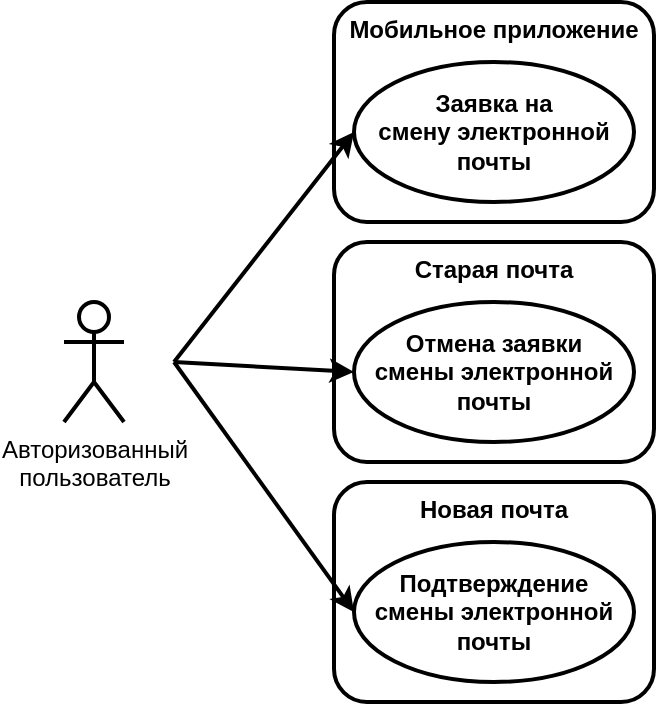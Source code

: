 <mxfile version="21.2.8" type="device">
  <diagram name="Page-1" id="eW0bg7WfZRuWj_yWLDX-">
    <mxGraphModel dx="1036" dy="614" grid="1" gridSize="10" guides="1" tooltips="1" connect="1" arrows="1" fold="1" page="1" pageScale="1" pageWidth="850" pageHeight="1100" math="0" shadow="0">
      <root>
        <mxCell id="0" />
        <mxCell id="1" parent="0" />
        <mxCell id="JRjmI1aE77-BqFbRmC0a-8" value="&amp;nbsp;" style="html=1;whiteSpace=wrap;strokeColor=none;fillColor=none;" parent="1" vertex="1">
          <mxGeometry x="40" y="160" width="80" height="120" as="geometry" />
        </mxCell>
        <mxCell id="JRjmI1aE77-BqFbRmC0a-7" value="Новая почта" style="html=1;whiteSpace=wrap;rounded=1;verticalAlign=top;fontStyle=1;strokeWidth=2;" parent="1" vertex="1">
          <mxGeometry x="200" y="280" width="160" height="110" as="geometry" />
        </mxCell>
        <mxCell id="JRjmI1aE77-BqFbRmC0a-6" value="&lt;b&gt;Старая почта&lt;/b&gt;" style="html=1;whiteSpace=wrap;rounded=1;verticalAlign=top;strokeWidth=2;" parent="1" vertex="1">
          <mxGeometry x="200" y="160" width="160" height="110" as="geometry" />
        </mxCell>
        <mxCell id="JRjmI1aE77-BqFbRmC0a-3" value="&lt;b&gt;Мобильное приложение&lt;/b&gt;" style="html=1;whiteSpace=wrap;rounded=1;verticalAlign=top;strokeWidth=2;" parent="1" vertex="1">
          <mxGeometry x="200" y="40" width="160" height="110" as="geometry" />
        </mxCell>
        <mxCell id="JRjmI1aE77-BqFbRmC0a-1" value="Авторизованный&lt;br&gt;пользователь" style="shape=umlActor;verticalLabelPosition=bottom;verticalAlign=top;html=1;strokeWidth=2;" parent="1" vertex="1">
          <mxGeometry x="65" y="190" width="30" height="60" as="geometry" />
        </mxCell>
        <mxCell id="JRjmI1aE77-BqFbRmC0a-2" value="Заявка на&lt;br&gt;смену электронной почты" style="ellipse;whiteSpace=wrap;html=1;strokeWidth=2;fontStyle=1" parent="1" vertex="1">
          <mxGeometry x="210" y="70" width="140" height="70" as="geometry" />
        </mxCell>
        <mxCell id="JRjmI1aE77-BqFbRmC0a-4" value="Отмена заявки&lt;br&gt;смены электронной почты" style="ellipse;whiteSpace=wrap;html=1;strokeWidth=2;fontStyle=1" parent="1" vertex="1">
          <mxGeometry x="210" y="190" width="140" height="70" as="geometry" />
        </mxCell>
        <mxCell id="JRjmI1aE77-BqFbRmC0a-5" value="Подтверждение&lt;br&gt;смены электронной почты" style="ellipse;whiteSpace=wrap;html=1;strokeWidth=2;fontStyle=1" parent="1" vertex="1">
          <mxGeometry x="210" y="310" width="140" height="70" as="geometry" />
        </mxCell>
        <mxCell id="JRjmI1aE77-BqFbRmC0a-9" style="rounded=0;orthogonalLoop=1;jettySize=auto;html=1;exitX=1;exitY=0.5;exitDx=0;exitDy=0;entryX=0;entryY=0.5;entryDx=0;entryDy=0;strokeWidth=2;" parent="1" source="JRjmI1aE77-BqFbRmC0a-8" target="JRjmI1aE77-BqFbRmC0a-2" edge="1">
          <mxGeometry relative="1" as="geometry" />
        </mxCell>
        <mxCell id="JRjmI1aE77-BqFbRmC0a-10" style="rounded=0;orthogonalLoop=1;jettySize=auto;html=1;exitX=1;exitY=0.5;exitDx=0;exitDy=0;entryX=0;entryY=0.5;entryDx=0;entryDy=0;strokeWidth=2;" parent="1" source="JRjmI1aE77-BqFbRmC0a-8" target="JRjmI1aE77-BqFbRmC0a-4" edge="1">
          <mxGeometry relative="1" as="geometry" />
        </mxCell>
        <mxCell id="JRjmI1aE77-BqFbRmC0a-11" style="rounded=0;orthogonalLoop=1;jettySize=auto;html=1;exitX=1;exitY=0.5;exitDx=0;exitDy=0;entryX=0;entryY=0.5;entryDx=0;entryDy=0;strokeWidth=2;" parent="1" source="JRjmI1aE77-BqFbRmC0a-8" target="JRjmI1aE77-BqFbRmC0a-5" edge="1">
          <mxGeometry relative="1" as="geometry" />
        </mxCell>
      </root>
    </mxGraphModel>
  </diagram>
</mxfile>
